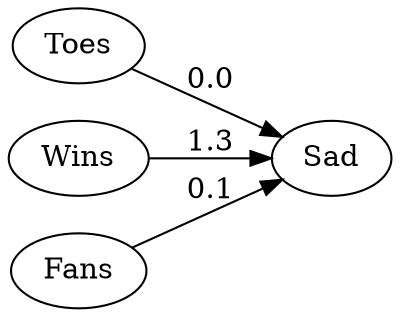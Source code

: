 // Sad Node
digraph {
	graph [dpi=200 rankdir=LR splines=false]
	0 [label=Toes]
	1 [label=Wins]
	2 [label=Fans]
	3 [label=Sad]
	0 -> 3 [label=0.0]
	1 -> 3 [label=1.3]
	2 -> 3 [label=0.1]
}
